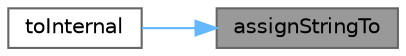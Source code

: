 digraph "assignStringTo"
{
 // LATEX_PDF_SIZE
  bgcolor="transparent";
  edge [fontname=Helvetica,fontsize=10,labelfontname=Helvetica,labelfontsize=10];
  node [fontname=Helvetica,fontsize=10,shape=box,height=0.2,width=0.4];
  rankdir="RL";
  Node1 [id="Node000001",label="assignStringTo",height=0.2,width=0.4,color="gray40", fillcolor="grey60", style="filled", fontcolor="black",tooltip="Explicit char (signed) array assignment."];
  Node1 -> Node2 [id="edge1_Node000001_Node000002",dir="back",color="steelblue1",style="solid",tooltip=" "];
  Node2 [id="Node000002",label="toInternal",height=0.2,width=0.4,color="grey40", fillcolor="white", style="filled",URL="$classmexplus_1_1_mx_array.html#ab32b9a554cd630e5b0946f9c38a10142",tooltip="Vector types."];
}
